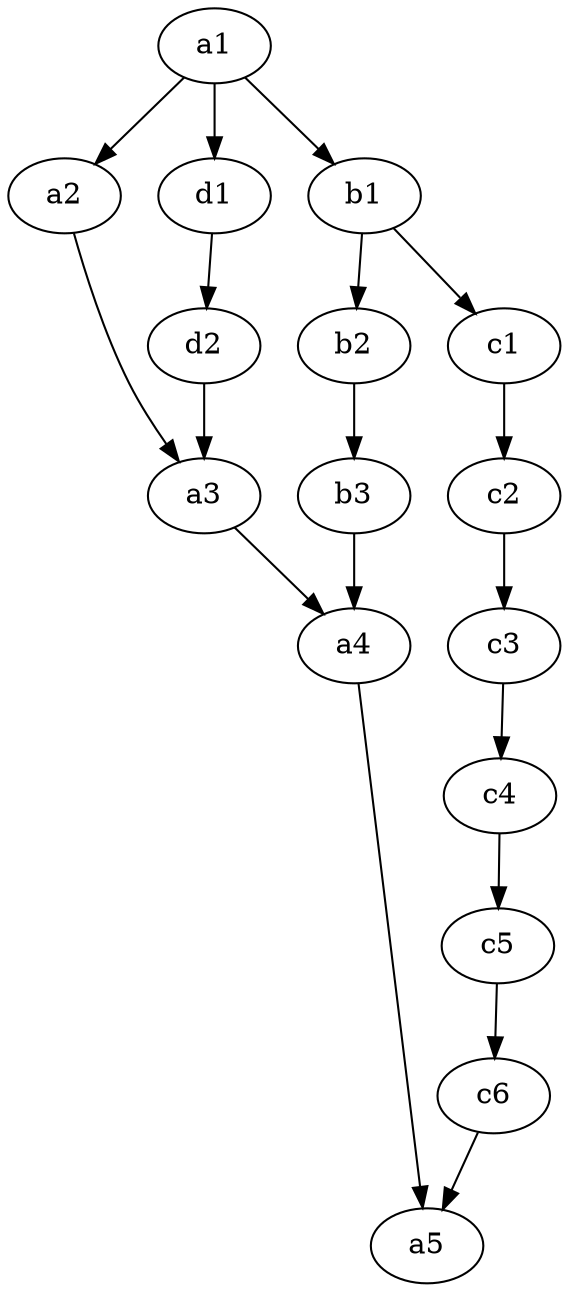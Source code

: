 digraph "oriente_3" {
	
	"a1" -> "a2" ->  "a3" ->  "a4" ->  "a5";
	"a1" -> "b1" -> "b2" -> "b3" -> "a4";
	"a1" -> "d1" -> "d2" -> "a3";
	"b1" -> "c1" -> "c2" -> "c3" -> "c4" -> "c5" -> "c6"-> "a5";
        }
